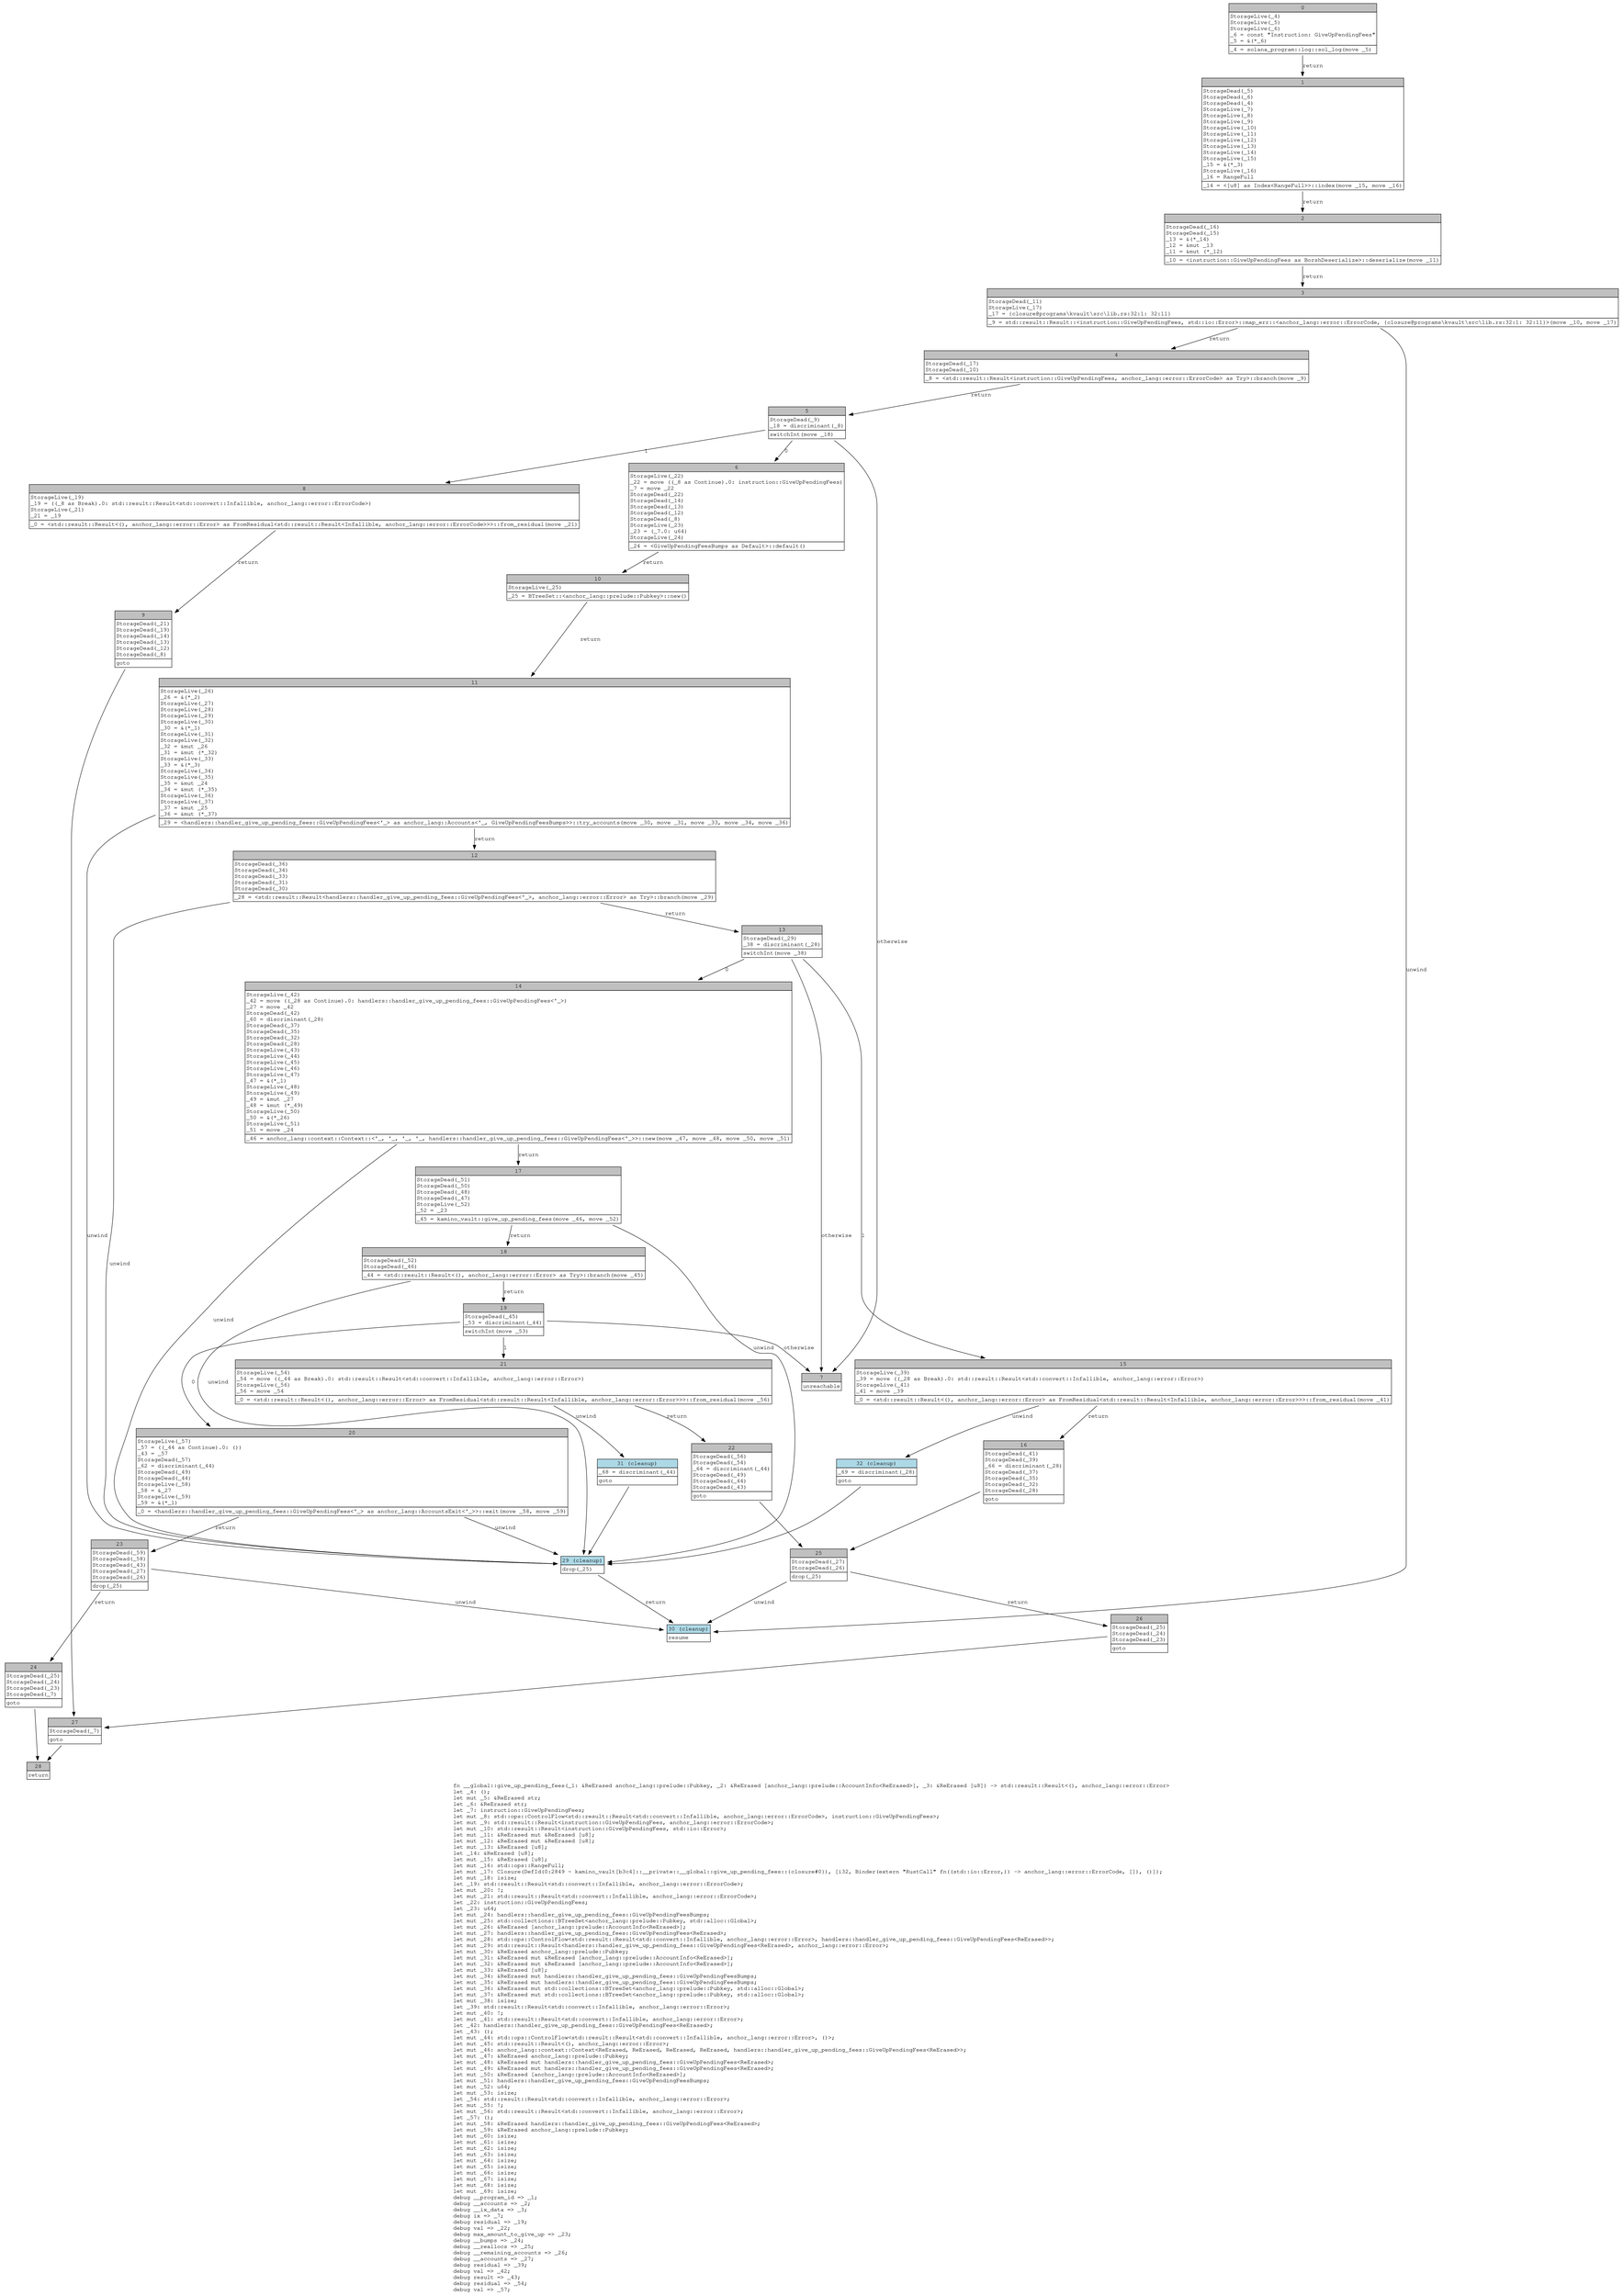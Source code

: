 digraph Mir_0_2847 {
    graph [fontname="Courier, monospace"];
    node [fontname="Courier, monospace"];
    edge [fontname="Courier, monospace"];
    label=<fn __global::give_up_pending_fees(_1: &amp;ReErased anchor_lang::prelude::Pubkey, _2: &amp;ReErased [anchor_lang::prelude::AccountInfo&lt;ReErased&gt;], _3: &amp;ReErased [u8]) -&gt; std::result::Result&lt;(), anchor_lang::error::Error&gt;<br align="left"/>let _4: ();<br align="left"/>let mut _5: &amp;ReErased str;<br align="left"/>let _6: &amp;ReErased str;<br align="left"/>let _7: instruction::GiveUpPendingFees;<br align="left"/>let mut _8: std::ops::ControlFlow&lt;std::result::Result&lt;std::convert::Infallible, anchor_lang::error::ErrorCode&gt;, instruction::GiveUpPendingFees&gt;;<br align="left"/>let mut _9: std::result::Result&lt;instruction::GiveUpPendingFees, anchor_lang::error::ErrorCode&gt;;<br align="left"/>let mut _10: std::result::Result&lt;instruction::GiveUpPendingFees, std::io::Error&gt;;<br align="left"/>let mut _11: &amp;ReErased mut &amp;ReErased [u8];<br align="left"/>let mut _12: &amp;ReErased mut &amp;ReErased [u8];<br align="left"/>let mut _13: &amp;ReErased [u8];<br align="left"/>let _14: &amp;ReErased [u8];<br align="left"/>let mut _15: &amp;ReErased [u8];<br align="left"/>let mut _16: std::ops::RangeFull;<br align="left"/>let mut _17: Closure(DefId(0:2849 ~ kamino_vault[b3c4]::__private::__global::give_up_pending_fees::{closure#0}), [i32, Binder(extern &quot;RustCall&quot; fn((std::io::Error,)) -&gt; anchor_lang::error::ErrorCode, []), ()]);<br align="left"/>let mut _18: isize;<br align="left"/>let _19: std::result::Result&lt;std::convert::Infallible, anchor_lang::error::ErrorCode&gt;;<br align="left"/>let mut _20: !;<br align="left"/>let mut _21: std::result::Result&lt;std::convert::Infallible, anchor_lang::error::ErrorCode&gt;;<br align="left"/>let _22: instruction::GiveUpPendingFees;<br align="left"/>let _23: u64;<br align="left"/>let mut _24: handlers::handler_give_up_pending_fees::GiveUpPendingFeesBumps;<br align="left"/>let mut _25: std::collections::BTreeSet&lt;anchor_lang::prelude::Pubkey, std::alloc::Global&gt;;<br align="left"/>let mut _26: &amp;ReErased [anchor_lang::prelude::AccountInfo&lt;ReErased&gt;];<br align="left"/>let mut _27: handlers::handler_give_up_pending_fees::GiveUpPendingFees&lt;ReErased&gt;;<br align="left"/>let mut _28: std::ops::ControlFlow&lt;std::result::Result&lt;std::convert::Infallible, anchor_lang::error::Error&gt;, handlers::handler_give_up_pending_fees::GiveUpPendingFees&lt;ReErased&gt;&gt;;<br align="left"/>let mut _29: std::result::Result&lt;handlers::handler_give_up_pending_fees::GiveUpPendingFees&lt;ReErased&gt;, anchor_lang::error::Error&gt;;<br align="left"/>let mut _30: &amp;ReErased anchor_lang::prelude::Pubkey;<br align="left"/>let mut _31: &amp;ReErased mut &amp;ReErased [anchor_lang::prelude::AccountInfo&lt;ReErased&gt;];<br align="left"/>let mut _32: &amp;ReErased mut &amp;ReErased [anchor_lang::prelude::AccountInfo&lt;ReErased&gt;];<br align="left"/>let mut _33: &amp;ReErased [u8];<br align="left"/>let mut _34: &amp;ReErased mut handlers::handler_give_up_pending_fees::GiveUpPendingFeesBumps;<br align="left"/>let mut _35: &amp;ReErased mut handlers::handler_give_up_pending_fees::GiveUpPendingFeesBumps;<br align="left"/>let mut _36: &amp;ReErased mut std::collections::BTreeSet&lt;anchor_lang::prelude::Pubkey, std::alloc::Global&gt;;<br align="left"/>let mut _37: &amp;ReErased mut std::collections::BTreeSet&lt;anchor_lang::prelude::Pubkey, std::alloc::Global&gt;;<br align="left"/>let mut _38: isize;<br align="left"/>let _39: std::result::Result&lt;std::convert::Infallible, anchor_lang::error::Error&gt;;<br align="left"/>let mut _40: !;<br align="left"/>let mut _41: std::result::Result&lt;std::convert::Infallible, anchor_lang::error::Error&gt;;<br align="left"/>let _42: handlers::handler_give_up_pending_fees::GiveUpPendingFees&lt;ReErased&gt;;<br align="left"/>let _43: ();<br align="left"/>let mut _44: std::ops::ControlFlow&lt;std::result::Result&lt;std::convert::Infallible, anchor_lang::error::Error&gt;, ()&gt;;<br align="left"/>let mut _45: std::result::Result&lt;(), anchor_lang::error::Error&gt;;<br align="left"/>let mut _46: anchor_lang::context::Context&lt;ReErased, ReErased, ReErased, ReErased, handlers::handler_give_up_pending_fees::GiveUpPendingFees&lt;ReErased&gt;&gt;;<br align="left"/>let mut _47: &amp;ReErased anchor_lang::prelude::Pubkey;<br align="left"/>let mut _48: &amp;ReErased mut handlers::handler_give_up_pending_fees::GiveUpPendingFees&lt;ReErased&gt;;<br align="left"/>let mut _49: &amp;ReErased mut handlers::handler_give_up_pending_fees::GiveUpPendingFees&lt;ReErased&gt;;<br align="left"/>let mut _50: &amp;ReErased [anchor_lang::prelude::AccountInfo&lt;ReErased&gt;];<br align="left"/>let mut _51: handlers::handler_give_up_pending_fees::GiveUpPendingFeesBumps;<br align="left"/>let mut _52: u64;<br align="left"/>let mut _53: isize;<br align="left"/>let _54: std::result::Result&lt;std::convert::Infallible, anchor_lang::error::Error&gt;;<br align="left"/>let mut _55: !;<br align="left"/>let mut _56: std::result::Result&lt;std::convert::Infallible, anchor_lang::error::Error&gt;;<br align="left"/>let _57: ();<br align="left"/>let mut _58: &amp;ReErased handlers::handler_give_up_pending_fees::GiveUpPendingFees&lt;ReErased&gt;;<br align="left"/>let mut _59: &amp;ReErased anchor_lang::prelude::Pubkey;<br align="left"/>let mut _60: isize;<br align="left"/>let mut _61: isize;<br align="left"/>let mut _62: isize;<br align="left"/>let mut _63: isize;<br align="left"/>let mut _64: isize;<br align="left"/>let mut _65: isize;<br align="left"/>let mut _66: isize;<br align="left"/>let mut _67: isize;<br align="left"/>let mut _68: isize;<br align="left"/>let mut _69: isize;<br align="left"/>debug __program_id =&gt; _1;<br align="left"/>debug __accounts =&gt; _2;<br align="left"/>debug __ix_data =&gt; _3;<br align="left"/>debug ix =&gt; _7;<br align="left"/>debug residual =&gt; _19;<br align="left"/>debug val =&gt; _22;<br align="left"/>debug max_amount_to_give_up =&gt; _23;<br align="left"/>debug __bumps =&gt; _24;<br align="left"/>debug __reallocs =&gt; _25;<br align="left"/>debug __remaining_accounts =&gt; _26;<br align="left"/>debug __accounts =&gt; _27;<br align="left"/>debug residual =&gt; _39;<br align="left"/>debug val =&gt; _42;<br align="left"/>debug result =&gt; _43;<br align="left"/>debug residual =&gt; _54;<br align="left"/>debug val =&gt; _57;<br align="left"/>>;
    bb0__0_2847 [shape="none", label=<<table border="0" cellborder="1" cellspacing="0"><tr><td bgcolor="gray" align="center" colspan="1">0</td></tr><tr><td align="left" balign="left">StorageLive(_4)<br/>StorageLive(_5)<br/>StorageLive(_6)<br/>_6 = const &quot;Instruction: GiveUpPendingFees&quot;<br/>_5 = &amp;(*_6)<br/></td></tr><tr><td align="left">_4 = solana_program::log::sol_log(move _5)</td></tr></table>>];
    bb1__0_2847 [shape="none", label=<<table border="0" cellborder="1" cellspacing="0"><tr><td bgcolor="gray" align="center" colspan="1">1</td></tr><tr><td align="left" balign="left">StorageDead(_5)<br/>StorageDead(_6)<br/>StorageDead(_4)<br/>StorageLive(_7)<br/>StorageLive(_8)<br/>StorageLive(_9)<br/>StorageLive(_10)<br/>StorageLive(_11)<br/>StorageLive(_12)<br/>StorageLive(_13)<br/>StorageLive(_14)<br/>StorageLive(_15)<br/>_15 = &amp;(*_3)<br/>StorageLive(_16)<br/>_16 = RangeFull<br/></td></tr><tr><td align="left">_14 = &lt;[u8] as Index&lt;RangeFull&gt;&gt;::index(move _15, move _16)</td></tr></table>>];
    bb2__0_2847 [shape="none", label=<<table border="0" cellborder="1" cellspacing="0"><tr><td bgcolor="gray" align="center" colspan="1">2</td></tr><tr><td align="left" balign="left">StorageDead(_16)<br/>StorageDead(_15)<br/>_13 = &amp;(*_14)<br/>_12 = &amp;mut _13<br/>_11 = &amp;mut (*_12)<br/></td></tr><tr><td align="left">_10 = &lt;instruction::GiveUpPendingFees as BorshDeserialize&gt;::deserialize(move _11)</td></tr></table>>];
    bb3__0_2847 [shape="none", label=<<table border="0" cellborder="1" cellspacing="0"><tr><td bgcolor="gray" align="center" colspan="1">3</td></tr><tr><td align="left" balign="left">StorageDead(_11)<br/>StorageLive(_17)<br/>_17 = {closure@programs\kvault\src\lib.rs:32:1: 32:11}<br/></td></tr><tr><td align="left">_9 = std::result::Result::&lt;instruction::GiveUpPendingFees, std::io::Error&gt;::map_err::&lt;anchor_lang::error::ErrorCode, {closure@programs\kvault\src\lib.rs:32:1: 32:11}&gt;(move _10, move _17)</td></tr></table>>];
    bb4__0_2847 [shape="none", label=<<table border="0" cellborder="1" cellspacing="0"><tr><td bgcolor="gray" align="center" colspan="1">4</td></tr><tr><td align="left" balign="left">StorageDead(_17)<br/>StorageDead(_10)<br/></td></tr><tr><td align="left">_8 = &lt;std::result::Result&lt;instruction::GiveUpPendingFees, anchor_lang::error::ErrorCode&gt; as Try&gt;::branch(move _9)</td></tr></table>>];
    bb5__0_2847 [shape="none", label=<<table border="0" cellborder="1" cellspacing="0"><tr><td bgcolor="gray" align="center" colspan="1">5</td></tr><tr><td align="left" balign="left">StorageDead(_9)<br/>_18 = discriminant(_8)<br/></td></tr><tr><td align="left">switchInt(move _18)</td></tr></table>>];
    bb6__0_2847 [shape="none", label=<<table border="0" cellborder="1" cellspacing="0"><tr><td bgcolor="gray" align="center" colspan="1">6</td></tr><tr><td align="left" balign="left">StorageLive(_22)<br/>_22 = move ((_8 as Continue).0: instruction::GiveUpPendingFees)<br/>_7 = move _22<br/>StorageDead(_22)<br/>StorageDead(_14)<br/>StorageDead(_13)<br/>StorageDead(_12)<br/>StorageDead(_8)<br/>StorageLive(_23)<br/>_23 = (_7.0: u64)<br/>StorageLive(_24)<br/></td></tr><tr><td align="left">_24 = &lt;GiveUpPendingFeesBumps as Default&gt;::default()</td></tr></table>>];
    bb7__0_2847 [shape="none", label=<<table border="0" cellborder="1" cellspacing="0"><tr><td bgcolor="gray" align="center" colspan="1">7</td></tr><tr><td align="left">unreachable</td></tr></table>>];
    bb8__0_2847 [shape="none", label=<<table border="0" cellborder="1" cellspacing="0"><tr><td bgcolor="gray" align="center" colspan="1">8</td></tr><tr><td align="left" balign="left">StorageLive(_19)<br/>_19 = ((_8 as Break).0: std::result::Result&lt;std::convert::Infallible, anchor_lang::error::ErrorCode&gt;)<br/>StorageLive(_21)<br/>_21 = _19<br/></td></tr><tr><td align="left">_0 = &lt;std::result::Result&lt;(), anchor_lang::error::Error&gt; as FromResidual&lt;std::result::Result&lt;Infallible, anchor_lang::error::ErrorCode&gt;&gt;&gt;::from_residual(move _21)</td></tr></table>>];
    bb9__0_2847 [shape="none", label=<<table border="0" cellborder="1" cellspacing="0"><tr><td bgcolor="gray" align="center" colspan="1">9</td></tr><tr><td align="left" balign="left">StorageDead(_21)<br/>StorageDead(_19)<br/>StorageDead(_14)<br/>StorageDead(_13)<br/>StorageDead(_12)<br/>StorageDead(_8)<br/></td></tr><tr><td align="left">goto</td></tr></table>>];
    bb10__0_2847 [shape="none", label=<<table border="0" cellborder="1" cellspacing="0"><tr><td bgcolor="gray" align="center" colspan="1">10</td></tr><tr><td align="left" balign="left">StorageLive(_25)<br/></td></tr><tr><td align="left">_25 = BTreeSet::&lt;anchor_lang::prelude::Pubkey&gt;::new()</td></tr></table>>];
    bb11__0_2847 [shape="none", label=<<table border="0" cellborder="1" cellspacing="0"><tr><td bgcolor="gray" align="center" colspan="1">11</td></tr><tr><td align="left" balign="left">StorageLive(_26)<br/>_26 = &amp;(*_2)<br/>StorageLive(_27)<br/>StorageLive(_28)<br/>StorageLive(_29)<br/>StorageLive(_30)<br/>_30 = &amp;(*_1)<br/>StorageLive(_31)<br/>StorageLive(_32)<br/>_32 = &amp;mut _26<br/>_31 = &amp;mut (*_32)<br/>StorageLive(_33)<br/>_33 = &amp;(*_3)<br/>StorageLive(_34)<br/>StorageLive(_35)<br/>_35 = &amp;mut _24<br/>_34 = &amp;mut (*_35)<br/>StorageLive(_36)<br/>StorageLive(_37)<br/>_37 = &amp;mut _25<br/>_36 = &amp;mut (*_37)<br/></td></tr><tr><td align="left">_29 = &lt;handlers::handler_give_up_pending_fees::GiveUpPendingFees&lt;'_&gt; as anchor_lang::Accounts&lt;'_, GiveUpPendingFeesBumps&gt;&gt;::try_accounts(move _30, move _31, move _33, move _34, move _36)</td></tr></table>>];
    bb12__0_2847 [shape="none", label=<<table border="0" cellborder="1" cellspacing="0"><tr><td bgcolor="gray" align="center" colspan="1">12</td></tr><tr><td align="left" balign="left">StorageDead(_36)<br/>StorageDead(_34)<br/>StorageDead(_33)<br/>StorageDead(_31)<br/>StorageDead(_30)<br/></td></tr><tr><td align="left">_28 = &lt;std::result::Result&lt;handlers::handler_give_up_pending_fees::GiveUpPendingFees&lt;'_&gt;, anchor_lang::error::Error&gt; as Try&gt;::branch(move _29)</td></tr></table>>];
    bb13__0_2847 [shape="none", label=<<table border="0" cellborder="1" cellspacing="0"><tr><td bgcolor="gray" align="center" colspan="1">13</td></tr><tr><td align="left" balign="left">StorageDead(_29)<br/>_38 = discriminant(_28)<br/></td></tr><tr><td align="left">switchInt(move _38)</td></tr></table>>];
    bb14__0_2847 [shape="none", label=<<table border="0" cellborder="1" cellspacing="0"><tr><td bgcolor="gray" align="center" colspan="1">14</td></tr><tr><td align="left" balign="left">StorageLive(_42)<br/>_42 = move ((_28 as Continue).0: handlers::handler_give_up_pending_fees::GiveUpPendingFees&lt;'_&gt;)<br/>_27 = move _42<br/>StorageDead(_42)<br/>_60 = discriminant(_28)<br/>StorageDead(_37)<br/>StorageDead(_35)<br/>StorageDead(_32)<br/>StorageDead(_28)<br/>StorageLive(_43)<br/>StorageLive(_44)<br/>StorageLive(_45)<br/>StorageLive(_46)<br/>StorageLive(_47)<br/>_47 = &amp;(*_1)<br/>StorageLive(_48)<br/>StorageLive(_49)<br/>_49 = &amp;mut _27<br/>_48 = &amp;mut (*_49)<br/>StorageLive(_50)<br/>_50 = &amp;(*_26)<br/>StorageLive(_51)<br/>_51 = move _24<br/></td></tr><tr><td align="left">_46 = anchor_lang::context::Context::&lt;'_, '_, '_, '_, handlers::handler_give_up_pending_fees::GiveUpPendingFees&lt;'_&gt;&gt;::new(move _47, move _48, move _50, move _51)</td></tr></table>>];
    bb15__0_2847 [shape="none", label=<<table border="0" cellborder="1" cellspacing="0"><tr><td bgcolor="gray" align="center" colspan="1">15</td></tr><tr><td align="left" balign="left">StorageLive(_39)<br/>_39 = move ((_28 as Break).0: std::result::Result&lt;std::convert::Infallible, anchor_lang::error::Error&gt;)<br/>StorageLive(_41)<br/>_41 = move _39<br/></td></tr><tr><td align="left">_0 = &lt;std::result::Result&lt;(), anchor_lang::error::Error&gt; as FromResidual&lt;std::result::Result&lt;Infallible, anchor_lang::error::Error&gt;&gt;&gt;::from_residual(move _41)</td></tr></table>>];
    bb16__0_2847 [shape="none", label=<<table border="0" cellborder="1" cellspacing="0"><tr><td bgcolor="gray" align="center" colspan="1">16</td></tr><tr><td align="left" balign="left">StorageDead(_41)<br/>StorageDead(_39)<br/>_66 = discriminant(_28)<br/>StorageDead(_37)<br/>StorageDead(_35)<br/>StorageDead(_32)<br/>StorageDead(_28)<br/></td></tr><tr><td align="left">goto</td></tr></table>>];
    bb17__0_2847 [shape="none", label=<<table border="0" cellborder="1" cellspacing="0"><tr><td bgcolor="gray" align="center" colspan="1">17</td></tr><tr><td align="left" balign="left">StorageDead(_51)<br/>StorageDead(_50)<br/>StorageDead(_48)<br/>StorageDead(_47)<br/>StorageLive(_52)<br/>_52 = _23<br/></td></tr><tr><td align="left">_45 = kamino_vault::give_up_pending_fees(move _46, move _52)</td></tr></table>>];
    bb18__0_2847 [shape="none", label=<<table border="0" cellborder="1" cellspacing="0"><tr><td bgcolor="gray" align="center" colspan="1">18</td></tr><tr><td align="left" balign="left">StorageDead(_52)<br/>StorageDead(_46)<br/></td></tr><tr><td align="left">_44 = &lt;std::result::Result&lt;(), anchor_lang::error::Error&gt; as Try&gt;::branch(move _45)</td></tr></table>>];
    bb19__0_2847 [shape="none", label=<<table border="0" cellborder="1" cellspacing="0"><tr><td bgcolor="gray" align="center" colspan="1">19</td></tr><tr><td align="left" balign="left">StorageDead(_45)<br/>_53 = discriminant(_44)<br/></td></tr><tr><td align="left">switchInt(move _53)</td></tr></table>>];
    bb20__0_2847 [shape="none", label=<<table border="0" cellborder="1" cellspacing="0"><tr><td bgcolor="gray" align="center" colspan="1">20</td></tr><tr><td align="left" balign="left">StorageLive(_57)<br/>_57 = ((_44 as Continue).0: ())<br/>_43 = _57<br/>StorageDead(_57)<br/>_62 = discriminant(_44)<br/>StorageDead(_49)<br/>StorageDead(_44)<br/>StorageLive(_58)<br/>_58 = &amp;_27<br/>StorageLive(_59)<br/>_59 = &amp;(*_1)<br/></td></tr><tr><td align="left">_0 = &lt;handlers::handler_give_up_pending_fees::GiveUpPendingFees&lt;'_&gt; as anchor_lang::AccountsExit&lt;'_&gt;&gt;::exit(move _58, move _59)</td></tr></table>>];
    bb21__0_2847 [shape="none", label=<<table border="0" cellborder="1" cellspacing="0"><tr><td bgcolor="gray" align="center" colspan="1">21</td></tr><tr><td align="left" balign="left">StorageLive(_54)<br/>_54 = move ((_44 as Break).0: std::result::Result&lt;std::convert::Infallible, anchor_lang::error::Error&gt;)<br/>StorageLive(_56)<br/>_56 = move _54<br/></td></tr><tr><td align="left">_0 = &lt;std::result::Result&lt;(), anchor_lang::error::Error&gt; as FromResidual&lt;std::result::Result&lt;Infallible, anchor_lang::error::Error&gt;&gt;&gt;::from_residual(move _56)</td></tr></table>>];
    bb22__0_2847 [shape="none", label=<<table border="0" cellborder="1" cellspacing="0"><tr><td bgcolor="gray" align="center" colspan="1">22</td></tr><tr><td align="left" balign="left">StorageDead(_56)<br/>StorageDead(_54)<br/>_64 = discriminant(_44)<br/>StorageDead(_49)<br/>StorageDead(_44)<br/>StorageDead(_43)<br/></td></tr><tr><td align="left">goto</td></tr></table>>];
    bb23__0_2847 [shape="none", label=<<table border="0" cellborder="1" cellspacing="0"><tr><td bgcolor="gray" align="center" colspan="1">23</td></tr><tr><td align="left" balign="left">StorageDead(_59)<br/>StorageDead(_58)<br/>StorageDead(_43)<br/>StorageDead(_27)<br/>StorageDead(_26)<br/></td></tr><tr><td align="left">drop(_25)</td></tr></table>>];
    bb24__0_2847 [shape="none", label=<<table border="0" cellborder="1" cellspacing="0"><tr><td bgcolor="gray" align="center" colspan="1">24</td></tr><tr><td align="left" balign="left">StorageDead(_25)<br/>StorageDead(_24)<br/>StorageDead(_23)<br/>StorageDead(_7)<br/></td></tr><tr><td align="left">goto</td></tr></table>>];
    bb25__0_2847 [shape="none", label=<<table border="0" cellborder="1" cellspacing="0"><tr><td bgcolor="gray" align="center" colspan="1">25</td></tr><tr><td align="left" balign="left">StorageDead(_27)<br/>StorageDead(_26)<br/></td></tr><tr><td align="left">drop(_25)</td></tr></table>>];
    bb26__0_2847 [shape="none", label=<<table border="0" cellborder="1" cellspacing="0"><tr><td bgcolor="gray" align="center" colspan="1">26</td></tr><tr><td align="left" balign="left">StorageDead(_25)<br/>StorageDead(_24)<br/>StorageDead(_23)<br/></td></tr><tr><td align="left">goto</td></tr></table>>];
    bb27__0_2847 [shape="none", label=<<table border="0" cellborder="1" cellspacing="0"><tr><td bgcolor="gray" align="center" colspan="1">27</td></tr><tr><td align="left" balign="left">StorageDead(_7)<br/></td></tr><tr><td align="left">goto</td></tr></table>>];
    bb28__0_2847 [shape="none", label=<<table border="0" cellborder="1" cellspacing="0"><tr><td bgcolor="gray" align="center" colspan="1">28</td></tr><tr><td align="left">return</td></tr></table>>];
    bb29__0_2847 [shape="none", label=<<table border="0" cellborder="1" cellspacing="0"><tr><td bgcolor="lightblue" align="center" colspan="1">29 (cleanup)</td></tr><tr><td align="left">drop(_25)</td></tr></table>>];
    bb30__0_2847 [shape="none", label=<<table border="0" cellborder="1" cellspacing="0"><tr><td bgcolor="lightblue" align="center" colspan="1">30 (cleanup)</td></tr><tr><td align="left">resume</td></tr></table>>];
    bb31__0_2847 [shape="none", label=<<table border="0" cellborder="1" cellspacing="0"><tr><td bgcolor="lightblue" align="center" colspan="1">31 (cleanup)</td></tr><tr><td align="left" balign="left">_68 = discriminant(_44)<br/></td></tr><tr><td align="left">goto</td></tr></table>>];
    bb32__0_2847 [shape="none", label=<<table border="0" cellborder="1" cellspacing="0"><tr><td bgcolor="lightblue" align="center" colspan="1">32 (cleanup)</td></tr><tr><td align="left" balign="left">_69 = discriminant(_28)<br/></td></tr><tr><td align="left">goto</td></tr></table>>];
    bb0__0_2847 -> bb1__0_2847 [label="return"];
    bb1__0_2847 -> bb2__0_2847 [label="return"];
    bb2__0_2847 -> bb3__0_2847 [label="return"];
    bb3__0_2847 -> bb4__0_2847 [label="return"];
    bb3__0_2847 -> bb30__0_2847 [label="unwind"];
    bb4__0_2847 -> bb5__0_2847 [label="return"];
    bb5__0_2847 -> bb6__0_2847 [label="0"];
    bb5__0_2847 -> bb8__0_2847 [label="1"];
    bb5__0_2847 -> bb7__0_2847 [label="otherwise"];
    bb6__0_2847 -> bb10__0_2847 [label="return"];
    bb8__0_2847 -> bb9__0_2847 [label="return"];
    bb9__0_2847 -> bb27__0_2847 [label=""];
    bb10__0_2847 -> bb11__0_2847 [label="return"];
    bb11__0_2847 -> bb12__0_2847 [label="return"];
    bb11__0_2847 -> bb29__0_2847 [label="unwind"];
    bb12__0_2847 -> bb13__0_2847 [label="return"];
    bb12__0_2847 -> bb29__0_2847 [label="unwind"];
    bb13__0_2847 -> bb14__0_2847 [label="0"];
    bb13__0_2847 -> bb15__0_2847 [label="1"];
    bb13__0_2847 -> bb7__0_2847 [label="otherwise"];
    bb14__0_2847 -> bb17__0_2847 [label="return"];
    bb14__0_2847 -> bb29__0_2847 [label="unwind"];
    bb15__0_2847 -> bb16__0_2847 [label="return"];
    bb15__0_2847 -> bb32__0_2847 [label="unwind"];
    bb16__0_2847 -> bb25__0_2847 [label=""];
    bb17__0_2847 -> bb18__0_2847 [label="return"];
    bb17__0_2847 -> bb29__0_2847 [label="unwind"];
    bb18__0_2847 -> bb19__0_2847 [label="return"];
    bb18__0_2847 -> bb29__0_2847 [label="unwind"];
    bb19__0_2847 -> bb20__0_2847 [label="0"];
    bb19__0_2847 -> bb21__0_2847 [label="1"];
    bb19__0_2847 -> bb7__0_2847 [label="otherwise"];
    bb20__0_2847 -> bb23__0_2847 [label="return"];
    bb20__0_2847 -> bb29__0_2847 [label="unwind"];
    bb21__0_2847 -> bb22__0_2847 [label="return"];
    bb21__0_2847 -> bb31__0_2847 [label="unwind"];
    bb22__0_2847 -> bb25__0_2847 [label=""];
    bb23__0_2847 -> bb24__0_2847 [label="return"];
    bb23__0_2847 -> bb30__0_2847 [label="unwind"];
    bb24__0_2847 -> bb28__0_2847 [label=""];
    bb25__0_2847 -> bb26__0_2847 [label="return"];
    bb25__0_2847 -> bb30__0_2847 [label="unwind"];
    bb26__0_2847 -> bb27__0_2847 [label=""];
    bb27__0_2847 -> bb28__0_2847 [label=""];
    bb29__0_2847 -> bb30__0_2847 [label="return"];
    bb31__0_2847 -> bb29__0_2847 [label=""];
    bb32__0_2847 -> bb29__0_2847 [label=""];
}

